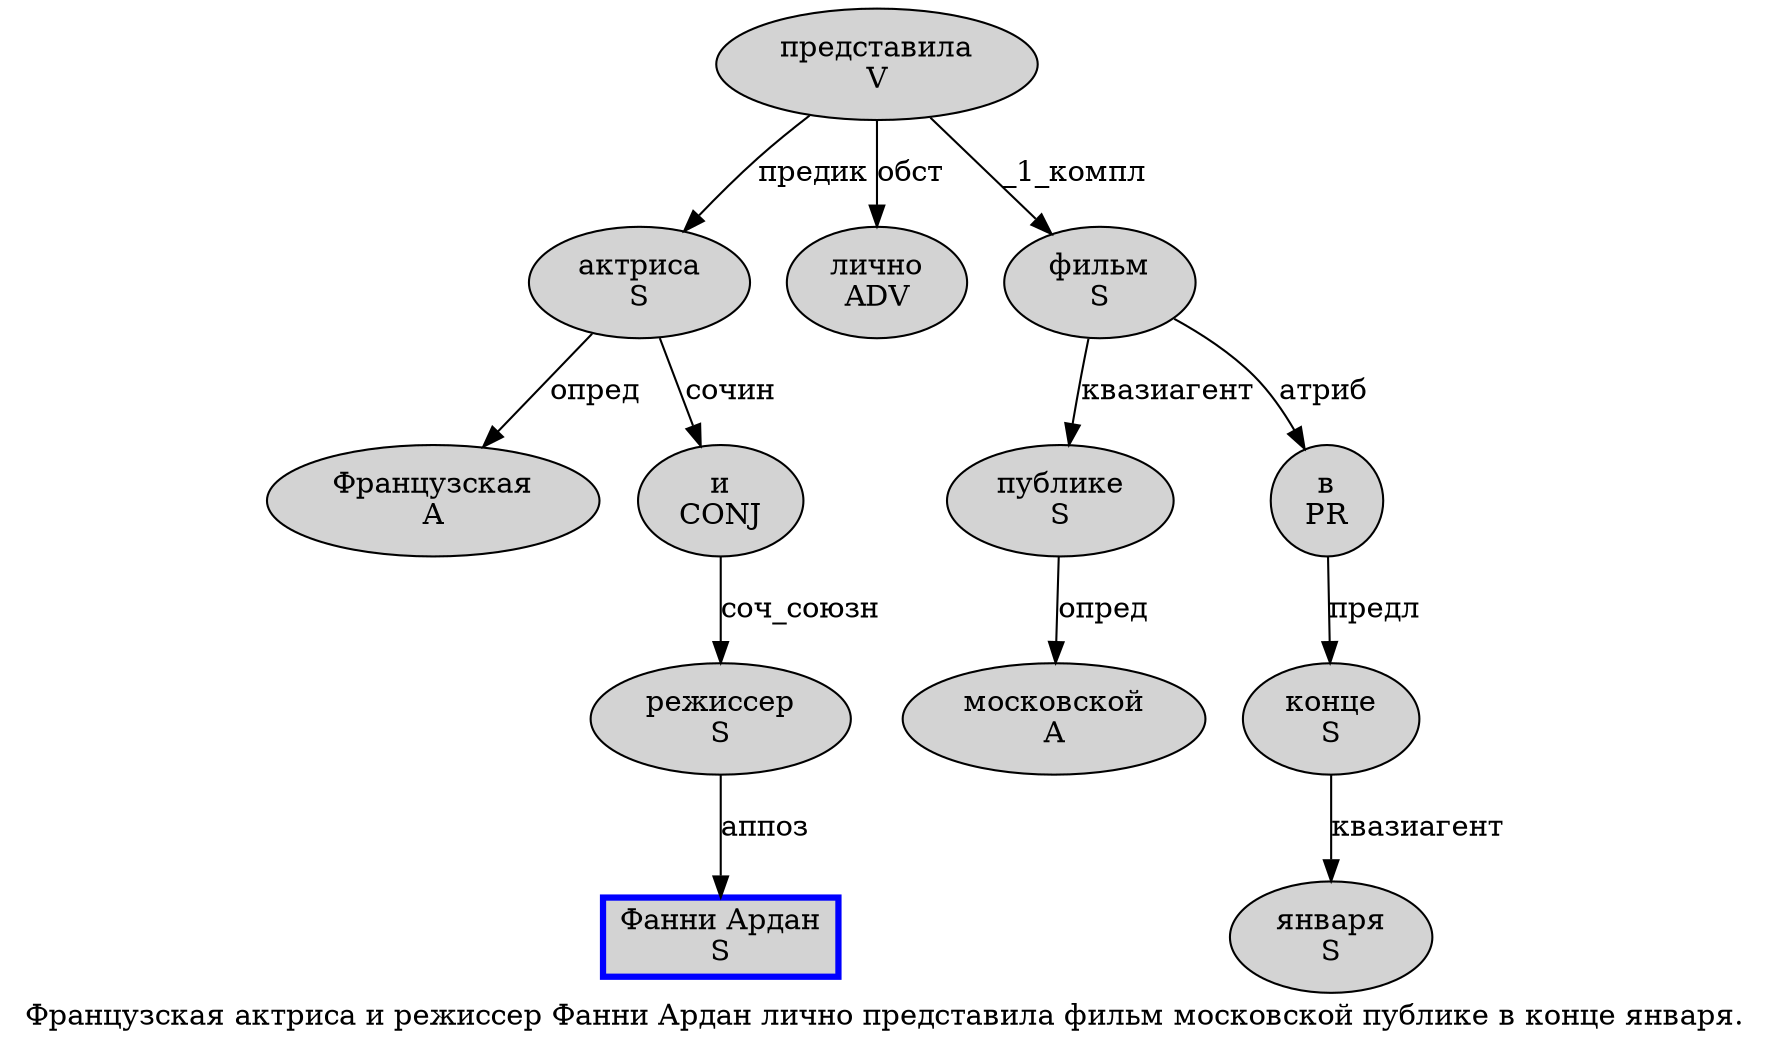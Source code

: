 digraph SENTENCE_1144 {
	graph [label="Французская актриса и режиссер Фанни Ардан лично представила фильм московской публике в конце января."]
	node [style=filled]
		0 [label="Французская
A" color="" fillcolor=lightgray penwidth=1 shape=ellipse]
		1 [label="актриса
S" color="" fillcolor=lightgray penwidth=1 shape=ellipse]
		2 [label="и
CONJ" color="" fillcolor=lightgray penwidth=1 shape=ellipse]
		3 [label="режиссер
S" color="" fillcolor=lightgray penwidth=1 shape=ellipse]
		4 [label="Фанни Ардан
S" color=blue fillcolor=lightgray penwidth=3 shape=box]
		5 [label="лично
ADV" color="" fillcolor=lightgray penwidth=1 shape=ellipse]
		6 [label="представила
V" color="" fillcolor=lightgray penwidth=1 shape=ellipse]
		7 [label="фильм
S" color="" fillcolor=lightgray penwidth=1 shape=ellipse]
		8 [label="московской
A" color="" fillcolor=lightgray penwidth=1 shape=ellipse]
		9 [label="публике
S" color="" fillcolor=lightgray penwidth=1 shape=ellipse]
		10 [label="в
PR" color="" fillcolor=lightgray penwidth=1 shape=ellipse]
		11 [label="конце
S" color="" fillcolor=lightgray penwidth=1 shape=ellipse]
		12 [label="января
S" color="" fillcolor=lightgray penwidth=1 shape=ellipse]
			1 -> 0 [label="опред"]
			1 -> 2 [label="сочин"]
			11 -> 12 [label="квазиагент"]
			2 -> 3 [label="соч_союзн"]
			9 -> 8 [label="опред"]
			7 -> 9 [label="квазиагент"]
			7 -> 10 [label="атриб"]
			10 -> 11 [label="предл"]
			3 -> 4 [label="аппоз"]
			6 -> 1 [label="предик"]
			6 -> 5 [label="обст"]
			6 -> 7 [label="_1_компл"]
}